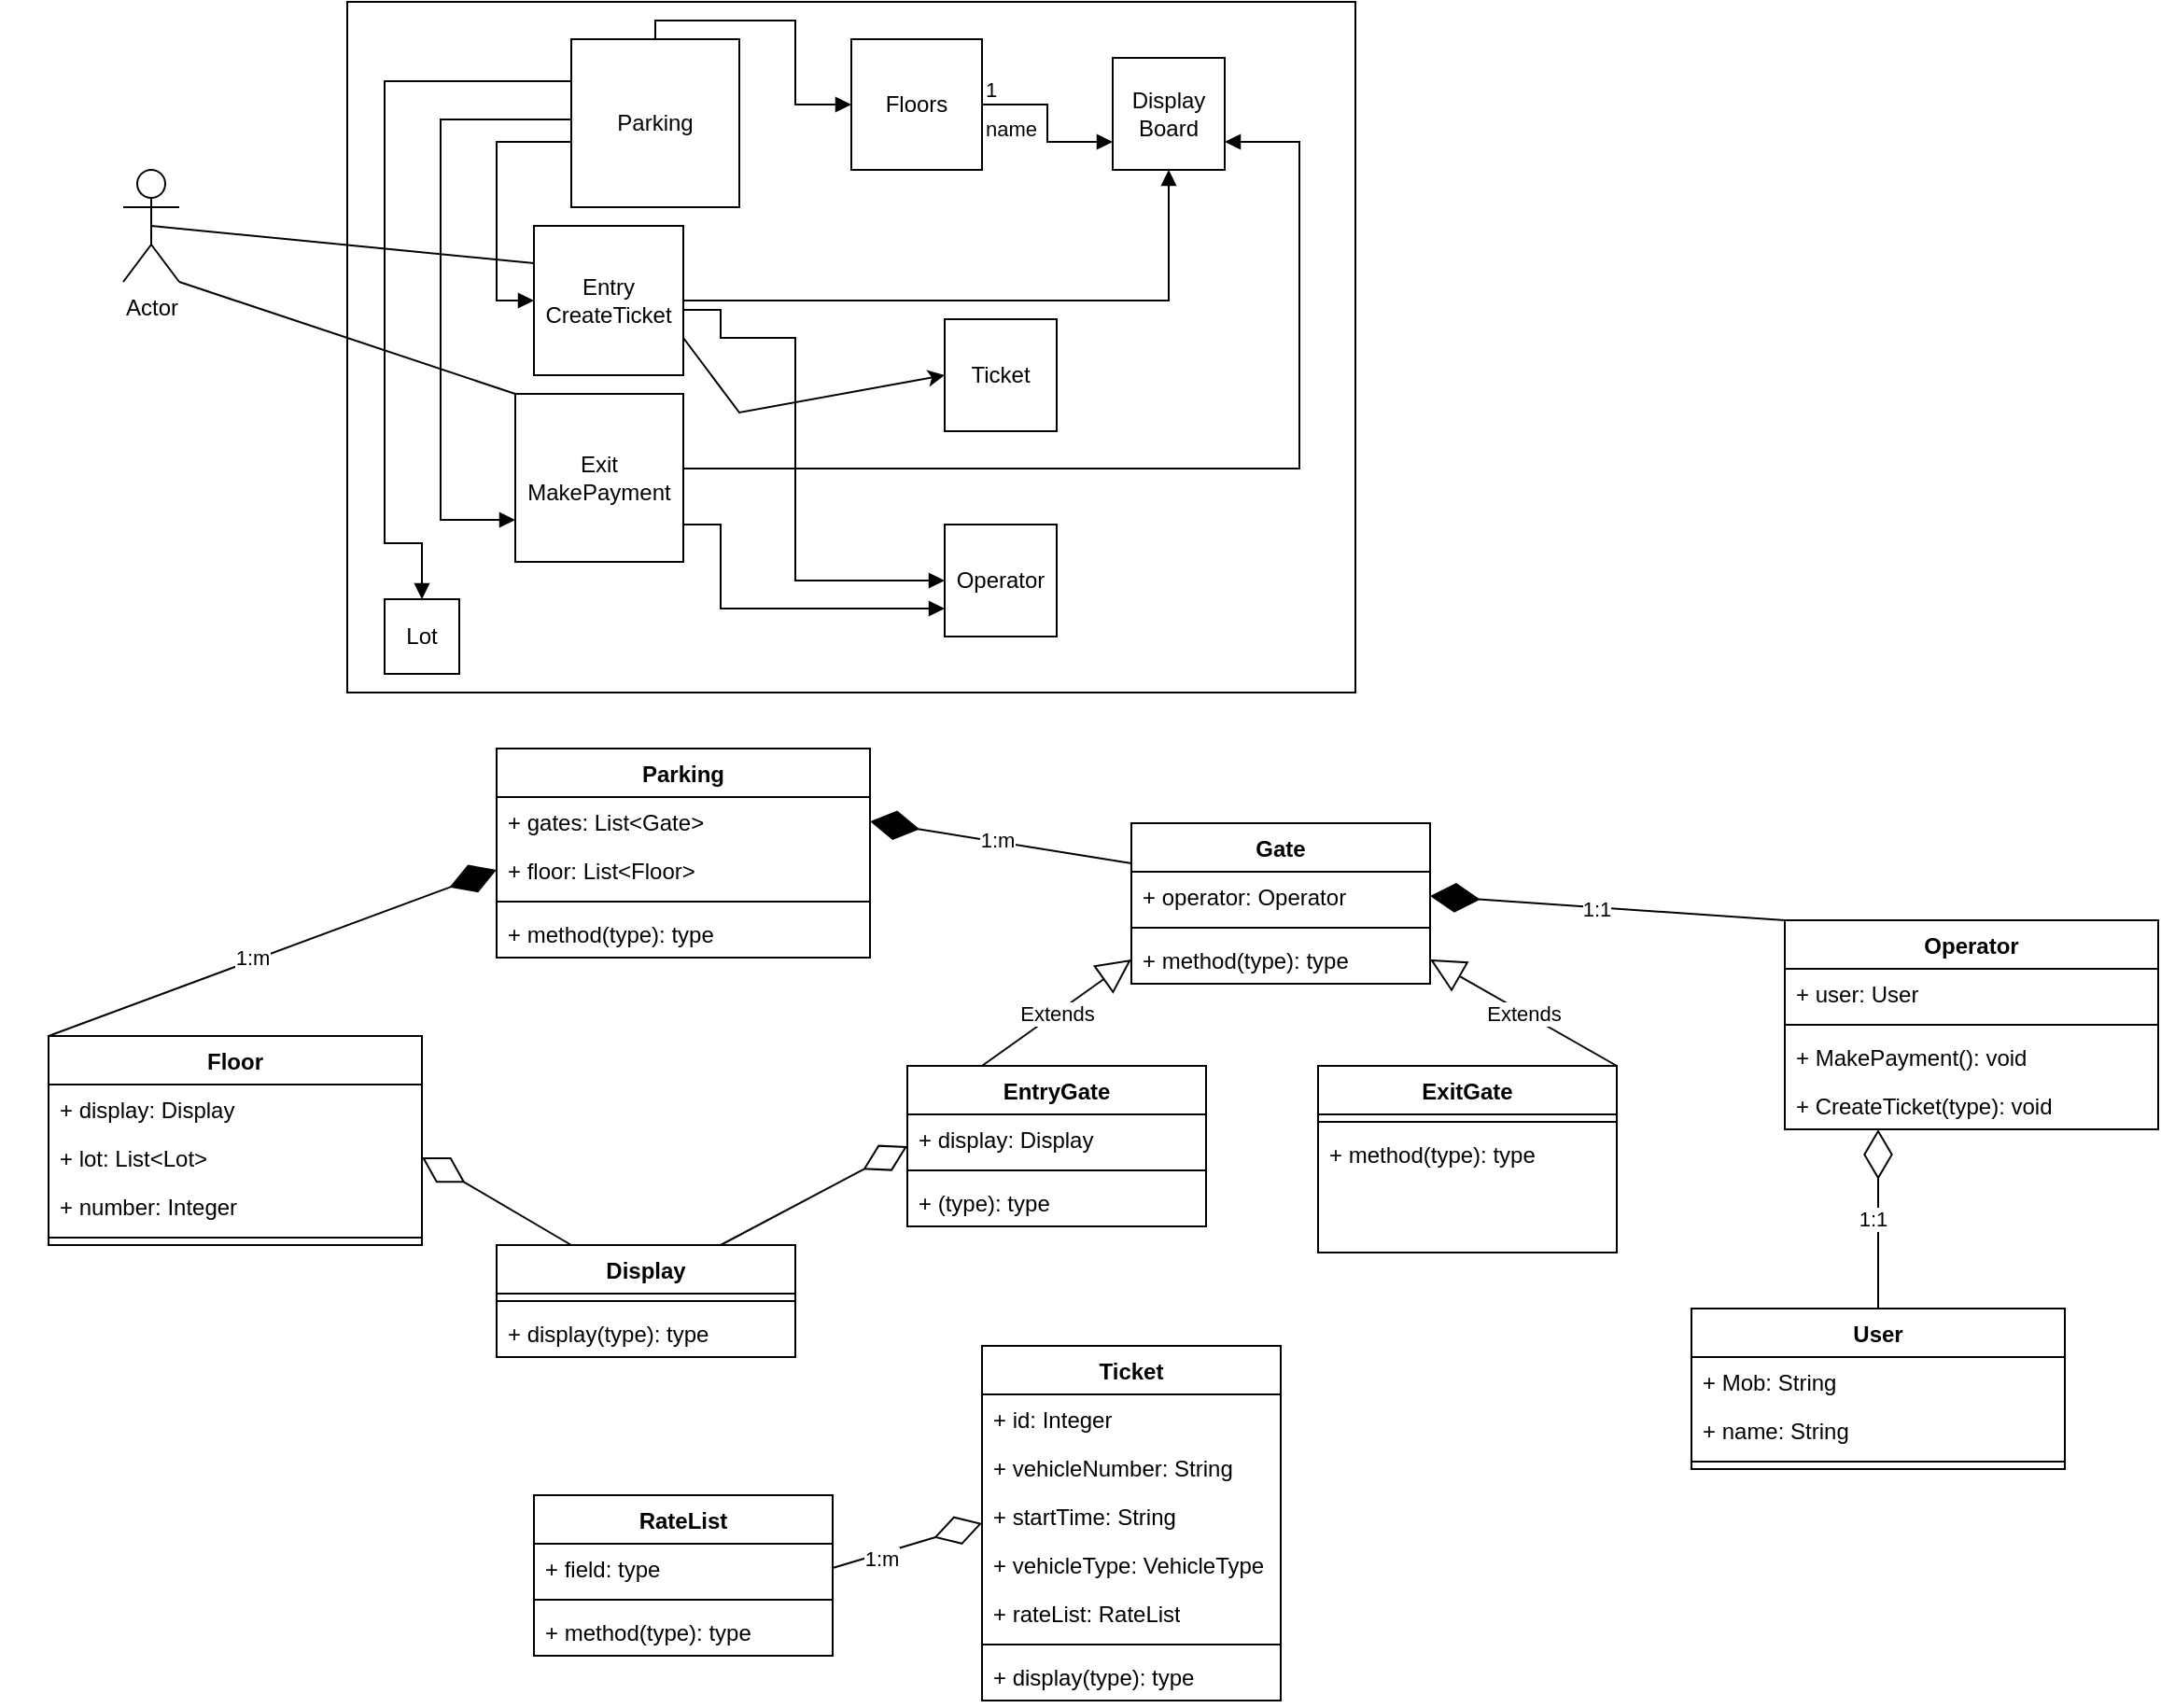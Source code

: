 <mxfile version="24.0.4" type="github">
  <diagram id="C5RBs43oDa-KdzZeNtuy" name="Page-1">
    <mxGraphModel dx="2117" dy="1691" grid="1" gridSize="10" guides="1" tooltips="1" connect="1" arrows="1" fold="1" page="1" pageScale="1" pageWidth="827" pageHeight="1169" math="0" shadow="0">
      <root>
        <mxCell id="WIyWlLk6GJQsqaUBKTNV-0" />
        <mxCell id="WIyWlLk6GJQsqaUBKTNV-1" parent="WIyWlLk6GJQsqaUBKTNV-0" />
        <mxCell id="GWgAReVZv33B-I_-uaHE-0" value="" style="rounded=0;whiteSpace=wrap;html=1;" vertex="1" parent="WIyWlLk6GJQsqaUBKTNV-1">
          <mxGeometry y="-280" width="540" height="370" as="geometry" />
        </mxCell>
        <mxCell id="GWgAReVZv33B-I_-uaHE-1" value="Entry&lt;div&gt;CreateTicket&lt;/div&gt;" style="whiteSpace=wrap;html=1;aspect=fixed;" vertex="1" parent="WIyWlLk6GJQsqaUBKTNV-1">
          <mxGeometry x="100" y="-160" width="80" height="80" as="geometry" />
        </mxCell>
        <mxCell id="GWgAReVZv33B-I_-uaHE-3" value="Exit&lt;div&gt;MakePayment&lt;/div&gt;" style="whiteSpace=wrap;html=1;aspect=fixed;" vertex="1" parent="WIyWlLk6GJQsqaUBKTNV-1">
          <mxGeometry x="90" y="-70" width="90" height="90" as="geometry" />
        </mxCell>
        <mxCell id="GWgAReVZv33B-I_-uaHE-4" value="Floors" style="whiteSpace=wrap;html=1;aspect=fixed;" vertex="1" parent="WIyWlLk6GJQsqaUBKTNV-1">
          <mxGeometry x="270" y="-260" width="70" height="70" as="geometry" />
        </mxCell>
        <mxCell id="GWgAReVZv33B-I_-uaHE-6" value="Operator" style="whiteSpace=wrap;html=1;aspect=fixed;" vertex="1" parent="WIyWlLk6GJQsqaUBKTNV-1">
          <mxGeometry x="320" width="60" height="60" as="geometry" />
        </mxCell>
        <mxCell id="GWgAReVZv33B-I_-uaHE-9" value="Display Board" style="whiteSpace=wrap;html=1;aspect=fixed;" vertex="1" parent="WIyWlLk6GJQsqaUBKTNV-1">
          <mxGeometry x="410" y="-250" width="60" height="60" as="geometry" />
        </mxCell>
        <mxCell id="GWgAReVZv33B-I_-uaHE-10" value="Parking" style="whiteSpace=wrap;html=1;aspect=fixed;" vertex="1" parent="WIyWlLk6GJQsqaUBKTNV-1">
          <mxGeometry x="120" y="-260" width="90" height="90" as="geometry" />
        </mxCell>
        <mxCell id="GWgAReVZv33B-I_-uaHE-11" value="" style="endArrow=block;endFill=1;html=1;edgeStyle=orthogonalEdgeStyle;align=left;verticalAlign=top;rounded=0;exitX=0.5;exitY=0;exitDx=0;exitDy=0;entryX=0;entryY=0.5;entryDx=0;entryDy=0;" edge="1" parent="WIyWlLk6GJQsqaUBKTNV-1" source="GWgAReVZv33B-I_-uaHE-10" target="GWgAReVZv33B-I_-uaHE-4">
          <mxGeometry x="-1" relative="1" as="geometry">
            <mxPoint x="140" y="-255" as="sourcePoint" />
            <mxPoint x="300" y="-220" as="targetPoint" />
          </mxGeometry>
        </mxCell>
        <mxCell id="GWgAReVZv33B-I_-uaHE-13" value="" style="endArrow=block;endFill=1;html=1;edgeStyle=orthogonalEdgeStyle;align=left;verticalAlign=top;rounded=0;exitX=0;exitY=0.5;exitDx=0;exitDy=0;entryX=0;entryY=0.5;entryDx=0;entryDy=0;" edge="1" parent="WIyWlLk6GJQsqaUBKTNV-1" source="GWgAReVZv33B-I_-uaHE-10" target="GWgAReVZv33B-I_-uaHE-1">
          <mxGeometry x="-1" relative="1" as="geometry">
            <mxPoint x="80" y="-170" as="sourcePoint" />
            <mxPoint x="240" y="-170" as="targetPoint" />
            <Array as="points">
              <mxPoint x="120" y="-205" />
              <mxPoint x="80" y="-205" />
              <mxPoint x="80" y="-120" />
            </Array>
          </mxGeometry>
        </mxCell>
        <mxCell id="GWgAReVZv33B-I_-uaHE-15" value="" style="endArrow=block;endFill=1;html=1;edgeStyle=orthogonalEdgeStyle;align=left;verticalAlign=top;rounded=0;exitX=0;exitY=0.25;exitDx=0;exitDy=0;entryX=0;entryY=0.75;entryDx=0;entryDy=0;" edge="1" parent="WIyWlLk6GJQsqaUBKTNV-1" source="GWgAReVZv33B-I_-uaHE-10" target="GWgAReVZv33B-I_-uaHE-3">
          <mxGeometry x="-1" relative="1" as="geometry">
            <mxPoint x="80" y="-195" as="sourcePoint" />
            <mxPoint x="80" y="-110" as="targetPoint" />
            <Array as="points">
              <mxPoint x="120" y="-217" />
              <mxPoint x="50" y="-217" />
              <mxPoint x="50" y="-2" />
            </Array>
          </mxGeometry>
        </mxCell>
        <mxCell id="GWgAReVZv33B-I_-uaHE-17" value="Lot" style="whiteSpace=wrap;html=1;aspect=fixed;" vertex="1" parent="WIyWlLk6GJQsqaUBKTNV-1">
          <mxGeometry x="20" y="40" width="40" height="40" as="geometry" />
        </mxCell>
        <mxCell id="GWgAReVZv33B-I_-uaHE-18" value="" style="endArrow=block;endFill=1;html=1;edgeStyle=orthogonalEdgeStyle;align=left;verticalAlign=top;rounded=0;exitX=0;exitY=0.25;exitDx=0;exitDy=0;entryX=0.5;entryY=0;entryDx=0;entryDy=0;" edge="1" parent="WIyWlLk6GJQsqaUBKTNV-1" source="GWgAReVZv33B-I_-uaHE-10" target="GWgAReVZv33B-I_-uaHE-17">
          <mxGeometry x="-1" relative="1" as="geometry">
            <mxPoint x="130" y="-207" as="sourcePoint" />
            <mxPoint x="135" y="-40" as="targetPoint" />
            <Array as="points">
              <mxPoint x="20" y="-237" />
              <mxPoint x="20" y="10" />
              <mxPoint x="40" y="10" />
            </Array>
          </mxGeometry>
        </mxCell>
        <mxCell id="GWgAReVZv33B-I_-uaHE-21" value="name" style="endArrow=block;endFill=1;html=1;edgeStyle=orthogonalEdgeStyle;align=left;verticalAlign=top;rounded=0;exitX=1;exitY=0.5;exitDx=0;exitDy=0;entryX=0;entryY=0.75;entryDx=0;entryDy=0;" edge="1" parent="WIyWlLk6GJQsqaUBKTNV-1" source="GWgAReVZv33B-I_-uaHE-4" target="GWgAReVZv33B-I_-uaHE-9">
          <mxGeometry x="-1" relative="1" as="geometry">
            <mxPoint x="360" y="-150" as="sourcePoint" />
            <mxPoint x="520" y="-150" as="targetPoint" />
          </mxGeometry>
        </mxCell>
        <mxCell id="GWgAReVZv33B-I_-uaHE-22" value="1" style="edgeLabel;resizable=0;html=1;align=left;verticalAlign=bottom;" connectable="0" vertex="1" parent="GWgAReVZv33B-I_-uaHE-21">
          <mxGeometry x="-1" relative="1" as="geometry" />
        </mxCell>
        <mxCell id="GWgAReVZv33B-I_-uaHE-23" value="" style="endArrow=block;endFill=1;html=1;edgeStyle=orthogonalEdgeStyle;align=left;verticalAlign=top;rounded=0;exitX=1;exitY=0.5;exitDx=0;exitDy=0;entryX=0.5;entryY=1;entryDx=0;entryDy=0;" edge="1" parent="WIyWlLk6GJQsqaUBKTNV-1" source="GWgAReVZv33B-I_-uaHE-1" target="GWgAReVZv33B-I_-uaHE-9">
          <mxGeometry x="-1" relative="1" as="geometry">
            <mxPoint x="330" y="-30" as="sourcePoint" />
            <mxPoint x="470" y="-130" as="targetPoint" />
            <Array as="points">
              <mxPoint x="440" y="-120" />
            </Array>
          </mxGeometry>
        </mxCell>
        <mxCell id="GWgAReVZv33B-I_-uaHE-25" value="" style="endArrow=block;endFill=1;html=1;edgeStyle=orthogonalEdgeStyle;align=left;verticalAlign=top;rounded=0;exitX=1;exitY=0.5;exitDx=0;exitDy=0;entryX=1;entryY=0.75;entryDx=0;entryDy=0;" edge="1" parent="WIyWlLk6GJQsqaUBKTNV-1" source="GWgAReVZv33B-I_-uaHE-3" target="GWgAReVZv33B-I_-uaHE-9">
          <mxGeometry x="-1" relative="1" as="geometry">
            <mxPoint x="170" y="-110" as="sourcePoint" />
            <mxPoint x="450" y="-180" as="targetPoint" />
            <Array as="points">
              <mxPoint x="180" y="-30" />
              <mxPoint x="510" y="-30" />
              <mxPoint x="510" y="-205" />
            </Array>
          </mxGeometry>
        </mxCell>
        <mxCell id="GWgAReVZv33B-I_-uaHE-27" value="" style="endArrow=block;endFill=1;html=1;edgeStyle=orthogonalEdgeStyle;align=left;verticalAlign=top;rounded=0;exitX=1;exitY=0.75;exitDx=0;exitDy=0;entryX=0;entryY=0.5;entryDx=0;entryDy=0;" edge="1" parent="WIyWlLk6GJQsqaUBKTNV-1" source="GWgAReVZv33B-I_-uaHE-1" target="GWgAReVZv33B-I_-uaHE-6">
          <mxGeometry x="-1" relative="1" as="geometry">
            <mxPoint x="330" y="-30" as="sourcePoint" />
            <mxPoint x="330" y="-20" as="targetPoint" />
            <Array as="points">
              <mxPoint x="200" y="-115" />
              <mxPoint x="200" y="-100" />
              <mxPoint x="240" y="-100" />
              <mxPoint x="240" y="30" />
            </Array>
          </mxGeometry>
        </mxCell>
        <mxCell id="GWgAReVZv33B-I_-uaHE-33" value="" style="endArrow=block;endFill=1;html=1;edgeStyle=orthogonalEdgeStyle;align=left;verticalAlign=top;rounded=0;entryX=0;entryY=0.75;entryDx=0;entryDy=0;exitX=1;exitY=0.75;exitDx=0;exitDy=0;" edge="1" parent="WIyWlLk6GJQsqaUBKTNV-1" source="GWgAReVZv33B-I_-uaHE-3" target="GWgAReVZv33B-I_-uaHE-6">
          <mxGeometry x="-1" relative="1" as="geometry">
            <mxPoint x="150" y="50" as="sourcePoint" />
            <mxPoint x="310" y="50" as="targetPoint" />
            <Array as="points">
              <mxPoint x="180" />
              <mxPoint x="200" />
              <mxPoint x="200" y="45" />
            </Array>
          </mxGeometry>
        </mxCell>
        <mxCell id="GWgAReVZv33B-I_-uaHE-38" value="Actor" style="shape=umlActor;verticalLabelPosition=bottom;verticalAlign=top;html=1;" vertex="1" parent="WIyWlLk6GJQsqaUBKTNV-1">
          <mxGeometry x="-120" y="-190" width="30" height="60" as="geometry" />
        </mxCell>
        <mxCell id="GWgAReVZv33B-I_-uaHE-39" value="" style="endArrow=none;html=1;rounded=0;exitX=0.5;exitY=0.5;exitDx=0;exitDy=0;exitPerimeter=0;entryX=0;entryY=0.25;entryDx=0;entryDy=0;" edge="1" parent="WIyWlLk6GJQsqaUBKTNV-1" source="GWgAReVZv33B-I_-uaHE-38" target="GWgAReVZv33B-I_-uaHE-1">
          <mxGeometry width="50" height="50" relative="1" as="geometry">
            <mxPoint x="-90" y="-150" as="sourcePoint" />
            <mxPoint x="-40" y="-200" as="targetPoint" />
          </mxGeometry>
        </mxCell>
        <mxCell id="GWgAReVZv33B-I_-uaHE-40" value="" style="endArrow=none;html=1;rounded=0;exitX=1;exitY=1;exitDx=0;exitDy=0;exitPerimeter=0;entryX=0;entryY=0;entryDx=0;entryDy=0;" edge="1" parent="WIyWlLk6GJQsqaUBKTNV-1" source="GWgAReVZv33B-I_-uaHE-38" target="GWgAReVZv33B-I_-uaHE-3">
          <mxGeometry width="50" height="50" relative="1" as="geometry">
            <mxPoint x="-95" y="-150" as="sourcePoint" />
            <mxPoint x="110" y="-130" as="targetPoint" />
          </mxGeometry>
        </mxCell>
        <mxCell id="GWgAReVZv33B-I_-uaHE-42" value="Ticket" style="whiteSpace=wrap;html=1;aspect=fixed;" vertex="1" parent="WIyWlLk6GJQsqaUBKTNV-1">
          <mxGeometry x="320" y="-110" width="60" height="60" as="geometry" />
        </mxCell>
        <mxCell id="GWgAReVZv33B-I_-uaHE-43" value="" style="endArrow=classic;html=1;rounded=0;exitX=1;exitY=0.75;exitDx=0;exitDy=0;entryX=0;entryY=0.5;entryDx=0;entryDy=0;" edge="1" parent="WIyWlLk6GJQsqaUBKTNV-1" source="GWgAReVZv33B-I_-uaHE-1" target="GWgAReVZv33B-I_-uaHE-42">
          <mxGeometry width="50" height="50" relative="1" as="geometry">
            <mxPoint x="220" y="-60" as="sourcePoint" />
            <mxPoint x="270" y="-110" as="targetPoint" />
            <Array as="points">
              <mxPoint x="210" y="-60" />
            </Array>
          </mxGeometry>
        </mxCell>
        <mxCell id="GWgAReVZv33B-I_-uaHE-44" value="Gate" style="swimlane;fontStyle=1;align=center;verticalAlign=top;childLayout=stackLayout;horizontal=1;startSize=26;horizontalStack=0;resizeParent=1;resizeParentMax=0;resizeLast=0;collapsible=1;marginBottom=0;whiteSpace=wrap;html=1;" vertex="1" parent="WIyWlLk6GJQsqaUBKTNV-1">
          <mxGeometry x="420" y="160" width="160" height="86" as="geometry" />
        </mxCell>
        <mxCell id="GWgAReVZv33B-I_-uaHE-45" value="+ operator: Operator" style="text;strokeColor=none;fillColor=none;align=left;verticalAlign=top;spacingLeft=4;spacingRight=4;overflow=hidden;rotatable=0;points=[[0,0.5],[1,0.5]];portConstraint=eastwest;whiteSpace=wrap;html=1;" vertex="1" parent="GWgAReVZv33B-I_-uaHE-44">
          <mxGeometry y="26" width="160" height="26" as="geometry" />
        </mxCell>
        <mxCell id="GWgAReVZv33B-I_-uaHE-46" value="" style="line;strokeWidth=1;fillColor=none;align=left;verticalAlign=middle;spacingTop=-1;spacingLeft=3;spacingRight=3;rotatable=0;labelPosition=right;points=[];portConstraint=eastwest;strokeColor=inherit;" vertex="1" parent="GWgAReVZv33B-I_-uaHE-44">
          <mxGeometry y="52" width="160" height="8" as="geometry" />
        </mxCell>
        <mxCell id="GWgAReVZv33B-I_-uaHE-47" value="+ method(type): type" style="text;strokeColor=none;fillColor=none;align=left;verticalAlign=top;spacingLeft=4;spacingRight=4;overflow=hidden;rotatable=0;points=[[0,0.5],[1,0.5]];portConstraint=eastwest;whiteSpace=wrap;html=1;" vertex="1" parent="GWgAReVZv33B-I_-uaHE-44">
          <mxGeometry y="60" width="160" height="26" as="geometry" />
        </mxCell>
        <mxCell id="GWgAReVZv33B-I_-uaHE-48" value="Parking" style="swimlane;fontStyle=1;align=center;verticalAlign=top;childLayout=stackLayout;horizontal=1;startSize=26;horizontalStack=0;resizeParent=1;resizeParentMax=0;resizeLast=0;collapsible=1;marginBottom=0;whiteSpace=wrap;html=1;" vertex="1" parent="WIyWlLk6GJQsqaUBKTNV-1">
          <mxGeometry x="80" y="120" width="200" height="112" as="geometry" />
        </mxCell>
        <mxCell id="GWgAReVZv33B-I_-uaHE-49" value="+ gates: List&amp;lt;Gate&amp;gt;" style="text;strokeColor=none;fillColor=none;align=left;verticalAlign=top;spacingLeft=4;spacingRight=4;overflow=hidden;rotatable=0;points=[[0,0.5],[1,0.5]];portConstraint=eastwest;whiteSpace=wrap;html=1;" vertex="1" parent="GWgAReVZv33B-I_-uaHE-48">
          <mxGeometry y="26" width="200" height="26" as="geometry" />
        </mxCell>
        <mxCell id="GWgAReVZv33B-I_-uaHE-83" value="+ floor: List&amp;lt;Floor&amp;gt;" style="text;strokeColor=none;fillColor=none;align=left;verticalAlign=top;spacingLeft=4;spacingRight=4;overflow=hidden;rotatable=0;points=[[0,0.5],[1,0.5]];portConstraint=eastwest;whiteSpace=wrap;html=1;" vertex="1" parent="GWgAReVZv33B-I_-uaHE-48">
          <mxGeometry y="52" width="200" height="26" as="geometry" />
        </mxCell>
        <mxCell id="GWgAReVZv33B-I_-uaHE-50" value="" style="line;strokeWidth=1;fillColor=none;align=left;verticalAlign=middle;spacingTop=-1;spacingLeft=3;spacingRight=3;rotatable=0;labelPosition=right;points=[];portConstraint=eastwest;strokeColor=inherit;" vertex="1" parent="GWgAReVZv33B-I_-uaHE-48">
          <mxGeometry y="78" width="200" height="8" as="geometry" />
        </mxCell>
        <mxCell id="GWgAReVZv33B-I_-uaHE-51" value="+ method(type): type" style="text;strokeColor=none;fillColor=none;align=left;verticalAlign=top;spacingLeft=4;spacingRight=4;overflow=hidden;rotatable=0;points=[[0,0.5],[1,0.5]];portConstraint=eastwest;whiteSpace=wrap;html=1;" vertex="1" parent="GWgAReVZv33B-I_-uaHE-48">
          <mxGeometry y="86" width="200" height="26" as="geometry" />
        </mxCell>
        <mxCell id="GWgAReVZv33B-I_-uaHE-52" value="EntryGate" style="swimlane;fontStyle=1;align=center;verticalAlign=top;childLayout=stackLayout;horizontal=1;startSize=26;horizontalStack=0;resizeParent=1;resizeParentMax=0;resizeLast=0;collapsible=1;marginBottom=0;whiteSpace=wrap;html=1;" vertex="1" parent="WIyWlLk6GJQsqaUBKTNV-1">
          <mxGeometry x="300" y="290" width="160" height="86" as="geometry" />
        </mxCell>
        <mxCell id="GWgAReVZv33B-I_-uaHE-53" value="+ display: Display" style="text;strokeColor=none;fillColor=none;align=left;verticalAlign=top;spacingLeft=4;spacingRight=4;overflow=hidden;rotatable=0;points=[[0,0.5],[1,0.5]];portConstraint=eastwest;whiteSpace=wrap;html=1;" vertex="1" parent="GWgAReVZv33B-I_-uaHE-52">
          <mxGeometry y="26" width="160" height="26" as="geometry" />
        </mxCell>
        <mxCell id="GWgAReVZv33B-I_-uaHE-54" value="" style="line;strokeWidth=1;fillColor=none;align=left;verticalAlign=middle;spacingTop=-1;spacingLeft=3;spacingRight=3;rotatable=0;labelPosition=right;points=[];portConstraint=eastwest;strokeColor=inherit;" vertex="1" parent="GWgAReVZv33B-I_-uaHE-52">
          <mxGeometry y="52" width="160" height="8" as="geometry" />
        </mxCell>
        <mxCell id="GWgAReVZv33B-I_-uaHE-55" value="+ (type): type" style="text;strokeColor=none;fillColor=none;align=left;verticalAlign=top;spacingLeft=4;spacingRight=4;overflow=hidden;rotatable=0;points=[[0,0.5],[1,0.5]];portConstraint=eastwest;whiteSpace=wrap;html=1;" vertex="1" parent="GWgAReVZv33B-I_-uaHE-52">
          <mxGeometry y="60" width="160" height="26" as="geometry" />
        </mxCell>
        <mxCell id="GWgAReVZv33B-I_-uaHE-56" value="ExitGate" style="swimlane;fontStyle=1;align=center;verticalAlign=top;childLayout=stackLayout;horizontal=1;startSize=26;horizontalStack=0;resizeParent=1;resizeParentMax=0;resizeLast=0;collapsible=1;marginBottom=0;whiteSpace=wrap;html=1;" vertex="1" parent="WIyWlLk6GJQsqaUBKTNV-1">
          <mxGeometry x="520" y="290" width="160" height="100" as="geometry" />
        </mxCell>
        <mxCell id="GWgAReVZv33B-I_-uaHE-58" value="" style="line;strokeWidth=1;fillColor=none;align=left;verticalAlign=middle;spacingTop=-1;spacingLeft=3;spacingRight=3;rotatable=0;labelPosition=right;points=[];portConstraint=eastwest;strokeColor=inherit;" vertex="1" parent="GWgAReVZv33B-I_-uaHE-56">
          <mxGeometry y="26" width="160" height="8" as="geometry" />
        </mxCell>
        <mxCell id="GWgAReVZv33B-I_-uaHE-59" value="+ method(type): type" style="text;strokeColor=none;fillColor=none;align=left;verticalAlign=top;spacingLeft=4;spacingRight=4;overflow=hidden;rotatable=0;points=[[0,0.5],[1,0.5]];portConstraint=eastwest;whiteSpace=wrap;html=1;" vertex="1" parent="GWgAReVZv33B-I_-uaHE-56">
          <mxGeometry y="34" width="160" height="66" as="geometry" />
        </mxCell>
        <mxCell id="GWgAReVZv33B-I_-uaHE-60" value="Extends" style="endArrow=block;endSize=16;endFill=0;html=1;rounded=0;entryX=0;entryY=0.5;entryDx=0;entryDy=0;exitX=0.25;exitY=0;exitDx=0;exitDy=0;" edge="1" parent="WIyWlLk6GJQsqaUBKTNV-1" source="GWgAReVZv33B-I_-uaHE-52" target="GWgAReVZv33B-I_-uaHE-47">
          <mxGeometry width="160" relative="1" as="geometry">
            <mxPoint x="330" y="270" as="sourcePoint" />
            <mxPoint x="490" y="270" as="targetPoint" />
          </mxGeometry>
        </mxCell>
        <mxCell id="GWgAReVZv33B-I_-uaHE-61" value="Extends" style="endArrow=block;endSize=16;endFill=0;html=1;rounded=0;entryX=1;entryY=0.5;entryDx=0;entryDy=0;exitX=1;exitY=0;exitDx=0;exitDy=0;" edge="1" parent="WIyWlLk6GJQsqaUBKTNV-1" source="GWgAReVZv33B-I_-uaHE-56" target="GWgAReVZv33B-I_-uaHE-47">
          <mxGeometry width="160" relative="1" as="geometry">
            <mxPoint x="350" y="300" as="sourcePoint" />
            <mxPoint x="430" y="243" as="targetPoint" />
          </mxGeometry>
        </mxCell>
        <mxCell id="GWgAReVZv33B-I_-uaHE-62" value="" style="endArrow=diamondThin;endFill=1;endSize=24;html=1;rounded=0;entryX=1;entryY=0.5;entryDx=0;entryDy=0;exitX=0;exitY=0.25;exitDx=0;exitDy=0;" edge="1" parent="WIyWlLk6GJQsqaUBKTNV-1" source="GWgAReVZv33B-I_-uaHE-44" target="GWgAReVZv33B-I_-uaHE-49">
          <mxGeometry width="160" relative="1" as="geometry">
            <mxPoint x="410" y="210" as="sourcePoint" />
            <mxPoint x="490" y="170" as="targetPoint" />
          </mxGeometry>
        </mxCell>
        <mxCell id="GWgAReVZv33B-I_-uaHE-63" value="1:m" style="edgeLabel;html=1;align=center;verticalAlign=middle;resizable=0;points=[];" vertex="1" connectable="0" parent="GWgAReVZv33B-I_-uaHE-62">
          <mxGeometry x="0.028" y="-1" relative="1" as="geometry">
            <mxPoint as="offset" />
          </mxGeometry>
        </mxCell>
        <mxCell id="GWgAReVZv33B-I_-uaHE-64" value="Operator" style="swimlane;fontStyle=1;align=center;verticalAlign=top;childLayout=stackLayout;horizontal=1;startSize=26;horizontalStack=0;resizeParent=1;resizeParentMax=0;resizeLast=0;collapsible=1;marginBottom=0;whiteSpace=wrap;html=1;" vertex="1" parent="WIyWlLk6GJQsqaUBKTNV-1">
          <mxGeometry x="770" y="212" width="200" height="112" as="geometry" />
        </mxCell>
        <mxCell id="GWgAReVZv33B-I_-uaHE-65" value="+ user: User" style="text;strokeColor=none;fillColor=none;align=left;verticalAlign=top;spacingLeft=4;spacingRight=4;overflow=hidden;rotatable=0;points=[[0,0.5],[1,0.5]];portConstraint=eastwest;whiteSpace=wrap;html=1;" vertex="1" parent="GWgAReVZv33B-I_-uaHE-64">
          <mxGeometry y="26" width="200" height="26" as="geometry" />
        </mxCell>
        <mxCell id="GWgAReVZv33B-I_-uaHE-66" value="" style="line;strokeWidth=1;fillColor=none;align=left;verticalAlign=middle;spacingTop=-1;spacingLeft=3;spacingRight=3;rotatable=0;labelPosition=right;points=[];portConstraint=eastwest;strokeColor=inherit;" vertex="1" parent="GWgAReVZv33B-I_-uaHE-64">
          <mxGeometry y="52" width="200" height="8" as="geometry" />
        </mxCell>
        <mxCell id="GWgAReVZv33B-I_-uaHE-68" value="+ MakePayment(): void" style="text;strokeColor=none;fillColor=none;align=left;verticalAlign=top;spacingLeft=4;spacingRight=4;overflow=hidden;rotatable=0;points=[[0,0.5],[1,0.5]];portConstraint=eastwest;whiteSpace=wrap;html=1;" vertex="1" parent="GWgAReVZv33B-I_-uaHE-64">
          <mxGeometry y="60" width="200" height="26" as="geometry" />
        </mxCell>
        <mxCell id="GWgAReVZv33B-I_-uaHE-67" value="+ CreateTicket(type): void" style="text;strokeColor=none;fillColor=none;align=left;verticalAlign=top;spacingLeft=4;spacingRight=4;overflow=hidden;rotatable=0;points=[[0,0.5],[1,0.5]];portConstraint=eastwest;whiteSpace=wrap;html=1;" vertex="1" parent="GWgAReVZv33B-I_-uaHE-64">
          <mxGeometry y="86" width="200" height="26" as="geometry" />
        </mxCell>
        <mxCell id="GWgAReVZv33B-I_-uaHE-69" value="User" style="swimlane;fontStyle=1;align=center;verticalAlign=top;childLayout=stackLayout;horizontal=1;startSize=26;horizontalStack=0;resizeParent=1;resizeParentMax=0;resizeLast=0;collapsible=1;marginBottom=0;whiteSpace=wrap;html=1;" vertex="1" parent="WIyWlLk6GJQsqaUBKTNV-1">
          <mxGeometry x="720" y="420" width="200" height="86" as="geometry" />
        </mxCell>
        <mxCell id="GWgAReVZv33B-I_-uaHE-74" value="+ Mob: String" style="text;strokeColor=none;fillColor=none;align=left;verticalAlign=top;spacingLeft=4;spacingRight=4;overflow=hidden;rotatable=0;points=[[0,0.5],[1,0.5]];portConstraint=eastwest;whiteSpace=wrap;html=1;" vertex="1" parent="GWgAReVZv33B-I_-uaHE-69">
          <mxGeometry y="26" width="200" height="26" as="geometry" />
        </mxCell>
        <mxCell id="GWgAReVZv33B-I_-uaHE-70" value="+ name: String" style="text;strokeColor=none;fillColor=none;align=left;verticalAlign=top;spacingLeft=4;spacingRight=4;overflow=hidden;rotatable=0;points=[[0,0.5],[1,0.5]];portConstraint=eastwest;whiteSpace=wrap;html=1;" vertex="1" parent="GWgAReVZv33B-I_-uaHE-69">
          <mxGeometry y="52" width="200" height="26" as="geometry" />
        </mxCell>
        <mxCell id="GWgAReVZv33B-I_-uaHE-71" value="" style="line;strokeWidth=1;fillColor=none;align=left;verticalAlign=middle;spacingTop=-1;spacingLeft=3;spacingRight=3;rotatable=0;labelPosition=right;points=[];portConstraint=eastwest;strokeColor=inherit;" vertex="1" parent="GWgAReVZv33B-I_-uaHE-69">
          <mxGeometry y="78" width="200" height="8" as="geometry" />
        </mxCell>
        <mxCell id="GWgAReVZv33B-I_-uaHE-75" value="" style="endArrow=diamondThin;endFill=0;endSize=24;html=1;rounded=0;entryX=0.25;entryY=1;entryDx=0;entryDy=0;exitX=0.5;exitY=0;exitDx=0;exitDy=0;" edge="1" parent="WIyWlLk6GJQsqaUBKTNV-1" source="GWgAReVZv33B-I_-uaHE-69" target="GWgAReVZv33B-I_-uaHE-64">
          <mxGeometry width="160" relative="1" as="geometry">
            <mxPoint x="330" y="370" as="sourcePoint" />
            <mxPoint x="490" y="370" as="targetPoint" />
          </mxGeometry>
        </mxCell>
        <mxCell id="GWgAReVZv33B-I_-uaHE-76" value="1:1" style="edgeLabel;html=1;align=center;verticalAlign=middle;resizable=0;points=[];" vertex="1" connectable="0" parent="GWgAReVZv33B-I_-uaHE-75">
          <mxGeometry x="-0.003" y="3" relative="1" as="geometry">
            <mxPoint as="offset" />
          </mxGeometry>
        </mxCell>
        <mxCell id="GWgAReVZv33B-I_-uaHE-77" value="" style="endArrow=diamondThin;endFill=1;endSize=24;html=1;rounded=0;exitX=0;exitY=0;exitDx=0;exitDy=0;entryX=1;entryY=0.5;entryDx=0;entryDy=0;" edge="1" parent="WIyWlLk6GJQsqaUBKTNV-1" source="GWgAReVZv33B-I_-uaHE-64" target="GWgAReVZv33B-I_-uaHE-45">
          <mxGeometry width="160" relative="1" as="geometry">
            <mxPoint x="330" y="370" as="sourcePoint" />
            <mxPoint x="580" y="212" as="targetPoint" />
          </mxGeometry>
        </mxCell>
        <mxCell id="GWgAReVZv33B-I_-uaHE-78" value="1:1" style="edgeLabel;html=1;align=center;verticalAlign=middle;resizable=0;points=[];" vertex="1" connectable="0" parent="GWgAReVZv33B-I_-uaHE-77">
          <mxGeometry x="0.063" y="1" relative="1" as="geometry">
            <mxPoint as="offset" />
          </mxGeometry>
        </mxCell>
        <mxCell id="GWgAReVZv33B-I_-uaHE-79" value="Floor" style="swimlane;fontStyle=1;align=center;verticalAlign=top;childLayout=stackLayout;horizontal=1;startSize=26;horizontalStack=0;resizeParent=1;resizeParentMax=0;resizeLast=0;collapsible=1;marginBottom=0;whiteSpace=wrap;html=1;" vertex="1" parent="WIyWlLk6GJQsqaUBKTNV-1">
          <mxGeometry x="-160" y="274" width="200" height="112" as="geometry" />
        </mxCell>
        <mxCell id="GWgAReVZv33B-I_-uaHE-80" value="+ display: Display" style="text;strokeColor=none;fillColor=none;align=left;verticalAlign=top;spacingLeft=4;spacingRight=4;overflow=hidden;rotatable=0;points=[[0,0.5],[1,0.5]];portConstraint=eastwest;whiteSpace=wrap;html=1;" vertex="1" parent="GWgAReVZv33B-I_-uaHE-79">
          <mxGeometry y="26" width="200" height="26" as="geometry" />
        </mxCell>
        <mxCell id="GWgAReVZv33B-I_-uaHE-84" value="+ lot: List&amp;lt;Lot&amp;gt;" style="text;strokeColor=none;fillColor=none;align=left;verticalAlign=top;spacingLeft=4;spacingRight=4;overflow=hidden;rotatable=0;points=[[0,0.5],[1,0.5]];portConstraint=eastwest;whiteSpace=wrap;html=1;" vertex="1" parent="GWgAReVZv33B-I_-uaHE-79">
          <mxGeometry y="52" width="200" height="26" as="geometry" />
        </mxCell>
        <mxCell id="GWgAReVZv33B-I_-uaHE-81" value="+ number: Integer" style="text;strokeColor=none;fillColor=none;align=left;verticalAlign=top;spacingLeft=4;spacingRight=4;overflow=hidden;rotatable=0;points=[[0,0.5],[1,0.5]];portConstraint=eastwest;whiteSpace=wrap;html=1;" vertex="1" parent="GWgAReVZv33B-I_-uaHE-79">
          <mxGeometry y="78" width="200" height="26" as="geometry" />
        </mxCell>
        <mxCell id="GWgAReVZv33B-I_-uaHE-82" value="" style="line;strokeWidth=1;fillColor=none;align=left;verticalAlign=middle;spacingTop=-1;spacingLeft=3;spacingRight=3;rotatable=0;labelPosition=right;points=[];portConstraint=eastwest;strokeColor=inherit;" vertex="1" parent="GWgAReVZv33B-I_-uaHE-79">
          <mxGeometry y="104" width="200" height="8" as="geometry" />
        </mxCell>
        <mxCell id="GWgAReVZv33B-I_-uaHE-85" value="" style="endArrow=diamondThin;endFill=1;endSize=24;html=1;rounded=0;entryX=0;entryY=0.5;entryDx=0;entryDy=0;exitX=0;exitY=0;exitDx=0;exitDy=0;" edge="1" parent="WIyWlLk6GJQsqaUBKTNV-1" source="GWgAReVZv33B-I_-uaHE-79" target="GWgAReVZv33B-I_-uaHE-83">
          <mxGeometry width="160" relative="1" as="geometry">
            <mxPoint x="330" y="270" as="sourcePoint" />
            <mxPoint x="490" y="270" as="targetPoint" />
          </mxGeometry>
        </mxCell>
        <mxCell id="GWgAReVZv33B-I_-uaHE-86" value="1:m" style="edgeLabel;html=1;align=center;verticalAlign=middle;resizable=0;points=[];" vertex="1" connectable="0" parent="GWgAReVZv33B-I_-uaHE-85">
          <mxGeometry x="-0.091" y="2" relative="1" as="geometry">
            <mxPoint as="offset" />
          </mxGeometry>
        </mxCell>
        <mxCell id="GWgAReVZv33B-I_-uaHE-94" value="Display" style="swimlane;fontStyle=1;align=center;verticalAlign=top;childLayout=stackLayout;horizontal=1;startSize=26;horizontalStack=0;resizeParent=1;resizeParentMax=0;resizeLast=0;collapsible=1;marginBottom=0;whiteSpace=wrap;html=1;" vertex="1" parent="WIyWlLk6GJQsqaUBKTNV-1">
          <mxGeometry x="80" y="386" width="160" height="60" as="geometry" />
        </mxCell>
        <mxCell id="GWgAReVZv33B-I_-uaHE-96" value="" style="line;strokeWidth=1;fillColor=none;align=left;verticalAlign=middle;spacingTop=-1;spacingLeft=3;spacingRight=3;rotatable=0;labelPosition=right;points=[];portConstraint=eastwest;strokeColor=inherit;" vertex="1" parent="GWgAReVZv33B-I_-uaHE-94">
          <mxGeometry y="26" width="160" height="8" as="geometry" />
        </mxCell>
        <mxCell id="GWgAReVZv33B-I_-uaHE-97" value="+ display(type): type" style="text;strokeColor=none;fillColor=none;align=left;verticalAlign=top;spacingLeft=4;spacingRight=4;overflow=hidden;rotatable=0;points=[[0,0.5],[1,0.5]];portConstraint=eastwest;whiteSpace=wrap;html=1;" vertex="1" parent="GWgAReVZv33B-I_-uaHE-94">
          <mxGeometry y="34" width="160" height="26" as="geometry" />
        </mxCell>
        <mxCell id="GWgAReVZv33B-I_-uaHE-98" value="" style="endArrow=diamondThin;endFill=0;endSize=24;html=1;rounded=0;entryX=1;entryY=0.5;entryDx=0;entryDy=0;exitX=0.25;exitY=0;exitDx=0;exitDy=0;" edge="1" parent="WIyWlLk6GJQsqaUBKTNV-1" source="GWgAReVZv33B-I_-uaHE-94" target="GWgAReVZv33B-I_-uaHE-84">
          <mxGeometry width="160" relative="1" as="geometry">
            <mxPoint x="330" y="270" as="sourcePoint" />
            <mxPoint x="490" y="270" as="targetPoint" />
          </mxGeometry>
        </mxCell>
        <mxCell id="GWgAReVZv33B-I_-uaHE-99" value="" style="endArrow=diamondThin;endFill=0;endSize=24;html=1;rounded=0;entryX=0;entryY=0.5;entryDx=0;entryDy=0;exitX=0.75;exitY=0;exitDx=0;exitDy=0;" edge="1" parent="WIyWlLk6GJQsqaUBKTNV-1" source="GWgAReVZv33B-I_-uaHE-94" target="GWgAReVZv33B-I_-uaHE-52">
          <mxGeometry width="160" relative="1" as="geometry">
            <mxPoint x="130" y="396" as="sourcePoint" />
            <mxPoint x="50" y="349" as="targetPoint" />
          </mxGeometry>
        </mxCell>
        <mxCell id="GWgAReVZv33B-I_-uaHE-100" value="Ticket" style="swimlane;fontStyle=1;align=center;verticalAlign=top;childLayout=stackLayout;horizontal=1;startSize=26;horizontalStack=0;resizeParent=1;resizeParentMax=0;resizeLast=0;collapsible=1;marginBottom=0;whiteSpace=wrap;html=1;" vertex="1" parent="WIyWlLk6GJQsqaUBKTNV-1">
          <mxGeometry x="340" y="440" width="160" height="190" as="geometry" />
        </mxCell>
        <mxCell id="GWgAReVZv33B-I_-uaHE-101" value="+ id: Integer" style="text;strokeColor=none;fillColor=none;align=left;verticalAlign=top;spacingLeft=4;spacingRight=4;overflow=hidden;rotatable=0;points=[[0,0.5],[1,0.5]];portConstraint=eastwest;whiteSpace=wrap;html=1;" vertex="1" parent="GWgAReVZv33B-I_-uaHE-100">
          <mxGeometry y="26" width="160" height="26" as="geometry" />
        </mxCell>
        <mxCell id="GWgAReVZv33B-I_-uaHE-106" value="+ vehicleNumber: String" style="text;strokeColor=none;fillColor=none;align=left;verticalAlign=top;spacingLeft=4;spacingRight=4;overflow=hidden;rotatable=0;points=[[0,0.5],[1,0.5]];portConstraint=eastwest;whiteSpace=wrap;html=1;" vertex="1" parent="GWgAReVZv33B-I_-uaHE-100">
          <mxGeometry y="52" width="160" height="26" as="geometry" />
        </mxCell>
        <mxCell id="GWgAReVZv33B-I_-uaHE-105" value="+ startTime: String" style="text;strokeColor=none;fillColor=none;align=left;verticalAlign=top;spacingLeft=4;spacingRight=4;overflow=hidden;rotatable=0;points=[[0,0.5],[1,0.5]];portConstraint=eastwest;whiteSpace=wrap;html=1;" vertex="1" parent="GWgAReVZv33B-I_-uaHE-100">
          <mxGeometry y="78" width="160" height="26" as="geometry" />
        </mxCell>
        <mxCell id="GWgAReVZv33B-I_-uaHE-104" value="+ vehicleType: VehicleType" style="text;strokeColor=none;fillColor=none;align=left;verticalAlign=top;spacingLeft=4;spacingRight=4;overflow=hidden;rotatable=0;points=[[0,0.5],[1,0.5]];portConstraint=eastwest;whiteSpace=wrap;html=1;" vertex="1" parent="GWgAReVZv33B-I_-uaHE-100">
          <mxGeometry y="104" width="160" height="26" as="geometry" />
        </mxCell>
        <mxCell id="GWgAReVZv33B-I_-uaHE-107" value="+ rateList: RateList" style="text;strokeColor=none;fillColor=none;align=left;verticalAlign=top;spacingLeft=4;spacingRight=4;overflow=hidden;rotatable=0;points=[[0,0.5],[1,0.5]];portConstraint=eastwest;whiteSpace=wrap;html=1;" vertex="1" parent="GWgAReVZv33B-I_-uaHE-100">
          <mxGeometry y="130" width="160" height="26" as="geometry" />
        </mxCell>
        <mxCell id="GWgAReVZv33B-I_-uaHE-102" value="" style="line;strokeWidth=1;fillColor=none;align=left;verticalAlign=middle;spacingTop=-1;spacingLeft=3;spacingRight=3;rotatable=0;labelPosition=right;points=[];portConstraint=eastwest;strokeColor=inherit;" vertex="1" parent="GWgAReVZv33B-I_-uaHE-100">
          <mxGeometry y="156" width="160" height="8" as="geometry" />
        </mxCell>
        <mxCell id="GWgAReVZv33B-I_-uaHE-103" value="+ display(type): type" style="text;strokeColor=none;fillColor=none;align=left;verticalAlign=top;spacingLeft=4;spacingRight=4;overflow=hidden;rotatable=0;points=[[0,0.5],[1,0.5]];portConstraint=eastwest;whiteSpace=wrap;html=1;" vertex="1" parent="GWgAReVZv33B-I_-uaHE-100">
          <mxGeometry y="164" width="160" height="26" as="geometry" />
        </mxCell>
        <mxCell id="GWgAReVZv33B-I_-uaHE-108" value="RateList" style="swimlane;fontStyle=1;align=center;verticalAlign=top;childLayout=stackLayout;horizontal=1;startSize=26;horizontalStack=0;resizeParent=1;resizeParentMax=0;resizeLast=0;collapsible=1;marginBottom=0;whiteSpace=wrap;html=1;" vertex="1" parent="WIyWlLk6GJQsqaUBKTNV-1">
          <mxGeometry x="100" y="520" width="160" height="86" as="geometry" />
        </mxCell>
        <mxCell id="GWgAReVZv33B-I_-uaHE-109" value="+ field: type" style="text;strokeColor=none;fillColor=none;align=left;verticalAlign=top;spacingLeft=4;spacingRight=4;overflow=hidden;rotatable=0;points=[[0,0.5],[1,0.5]];portConstraint=eastwest;whiteSpace=wrap;html=1;" vertex="1" parent="GWgAReVZv33B-I_-uaHE-108">
          <mxGeometry y="26" width="160" height="26" as="geometry" />
        </mxCell>
        <mxCell id="GWgAReVZv33B-I_-uaHE-110" value="" style="line;strokeWidth=1;fillColor=none;align=left;verticalAlign=middle;spacingTop=-1;spacingLeft=3;spacingRight=3;rotatable=0;labelPosition=right;points=[];portConstraint=eastwest;strokeColor=inherit;" vertex="1" parent="GWgAReVZv33B-I_-uaHE-108">
          <mxGeometry y="52" width="160" height="8" as="geometry" />
        </mxCell>
        <mxCell id="GWgAReVZv33B-I_-uaHE-111" value="+ method(type): type" style="text;strokeColor=none;fillColor=none;align=left;verticalAlign=top;spacingLeft=4;spacingRight=4;overflow=hidden;rotatable=0;points=[[0,0.5],[1,0.5]];portConstraint=eastwest;whiteSpace=wrap;html=1;" vertex="1" parent="GWgAReVZv33B-I_-uaHE-108">
          <mxGeometry y="60" width="160" height="26" as="geometry" />
        </mxCell>
        <mxCell id="GWgAReVZv33B-I_-uaHE-112" value="" style="endArrow=diamondThin;endFill=0;endSize=24;html=1;rounded=0;entryX=0;entryY=0.5;entryDx=0;entryDy=0;exitX=1;exitY=0.5;exitDx=0;exitDy=0;" edge="1" parent="WIyWlLk6GJQsqaUBKTNV-1" source="GWgAReVZv33B-I_-uaHE-109" target="GWgAReVZv33B-I_-uaHE-100">
          <mxGeometry width="160" relative="1" as="geometry">
            <mxPoint x="330" y="370" as="sourcePoint" />
            <mxPoint x="490" y="370" as="targetPoint" />
          </mxGeometry>
        </mxCell>
        <mxCell id="GWgAReVZv33B-I_-uaHE-113" value="1:m" style="edgeLabel;html=1;align=center;verticalAlign=middle;resizable=0;points=[];" vertex="1" connectable="0" parent="GWgAReVZv33B-I_-uaHE-112">
          <mxGeometry x="-0.38" y="-2" relative="1" as="geometry">
            <mxPoint as="offset" />
          </mxGeometry>
        </mxCell>
      </root>
    </mxGraphModel>
  </diagram>
</mxfile>
